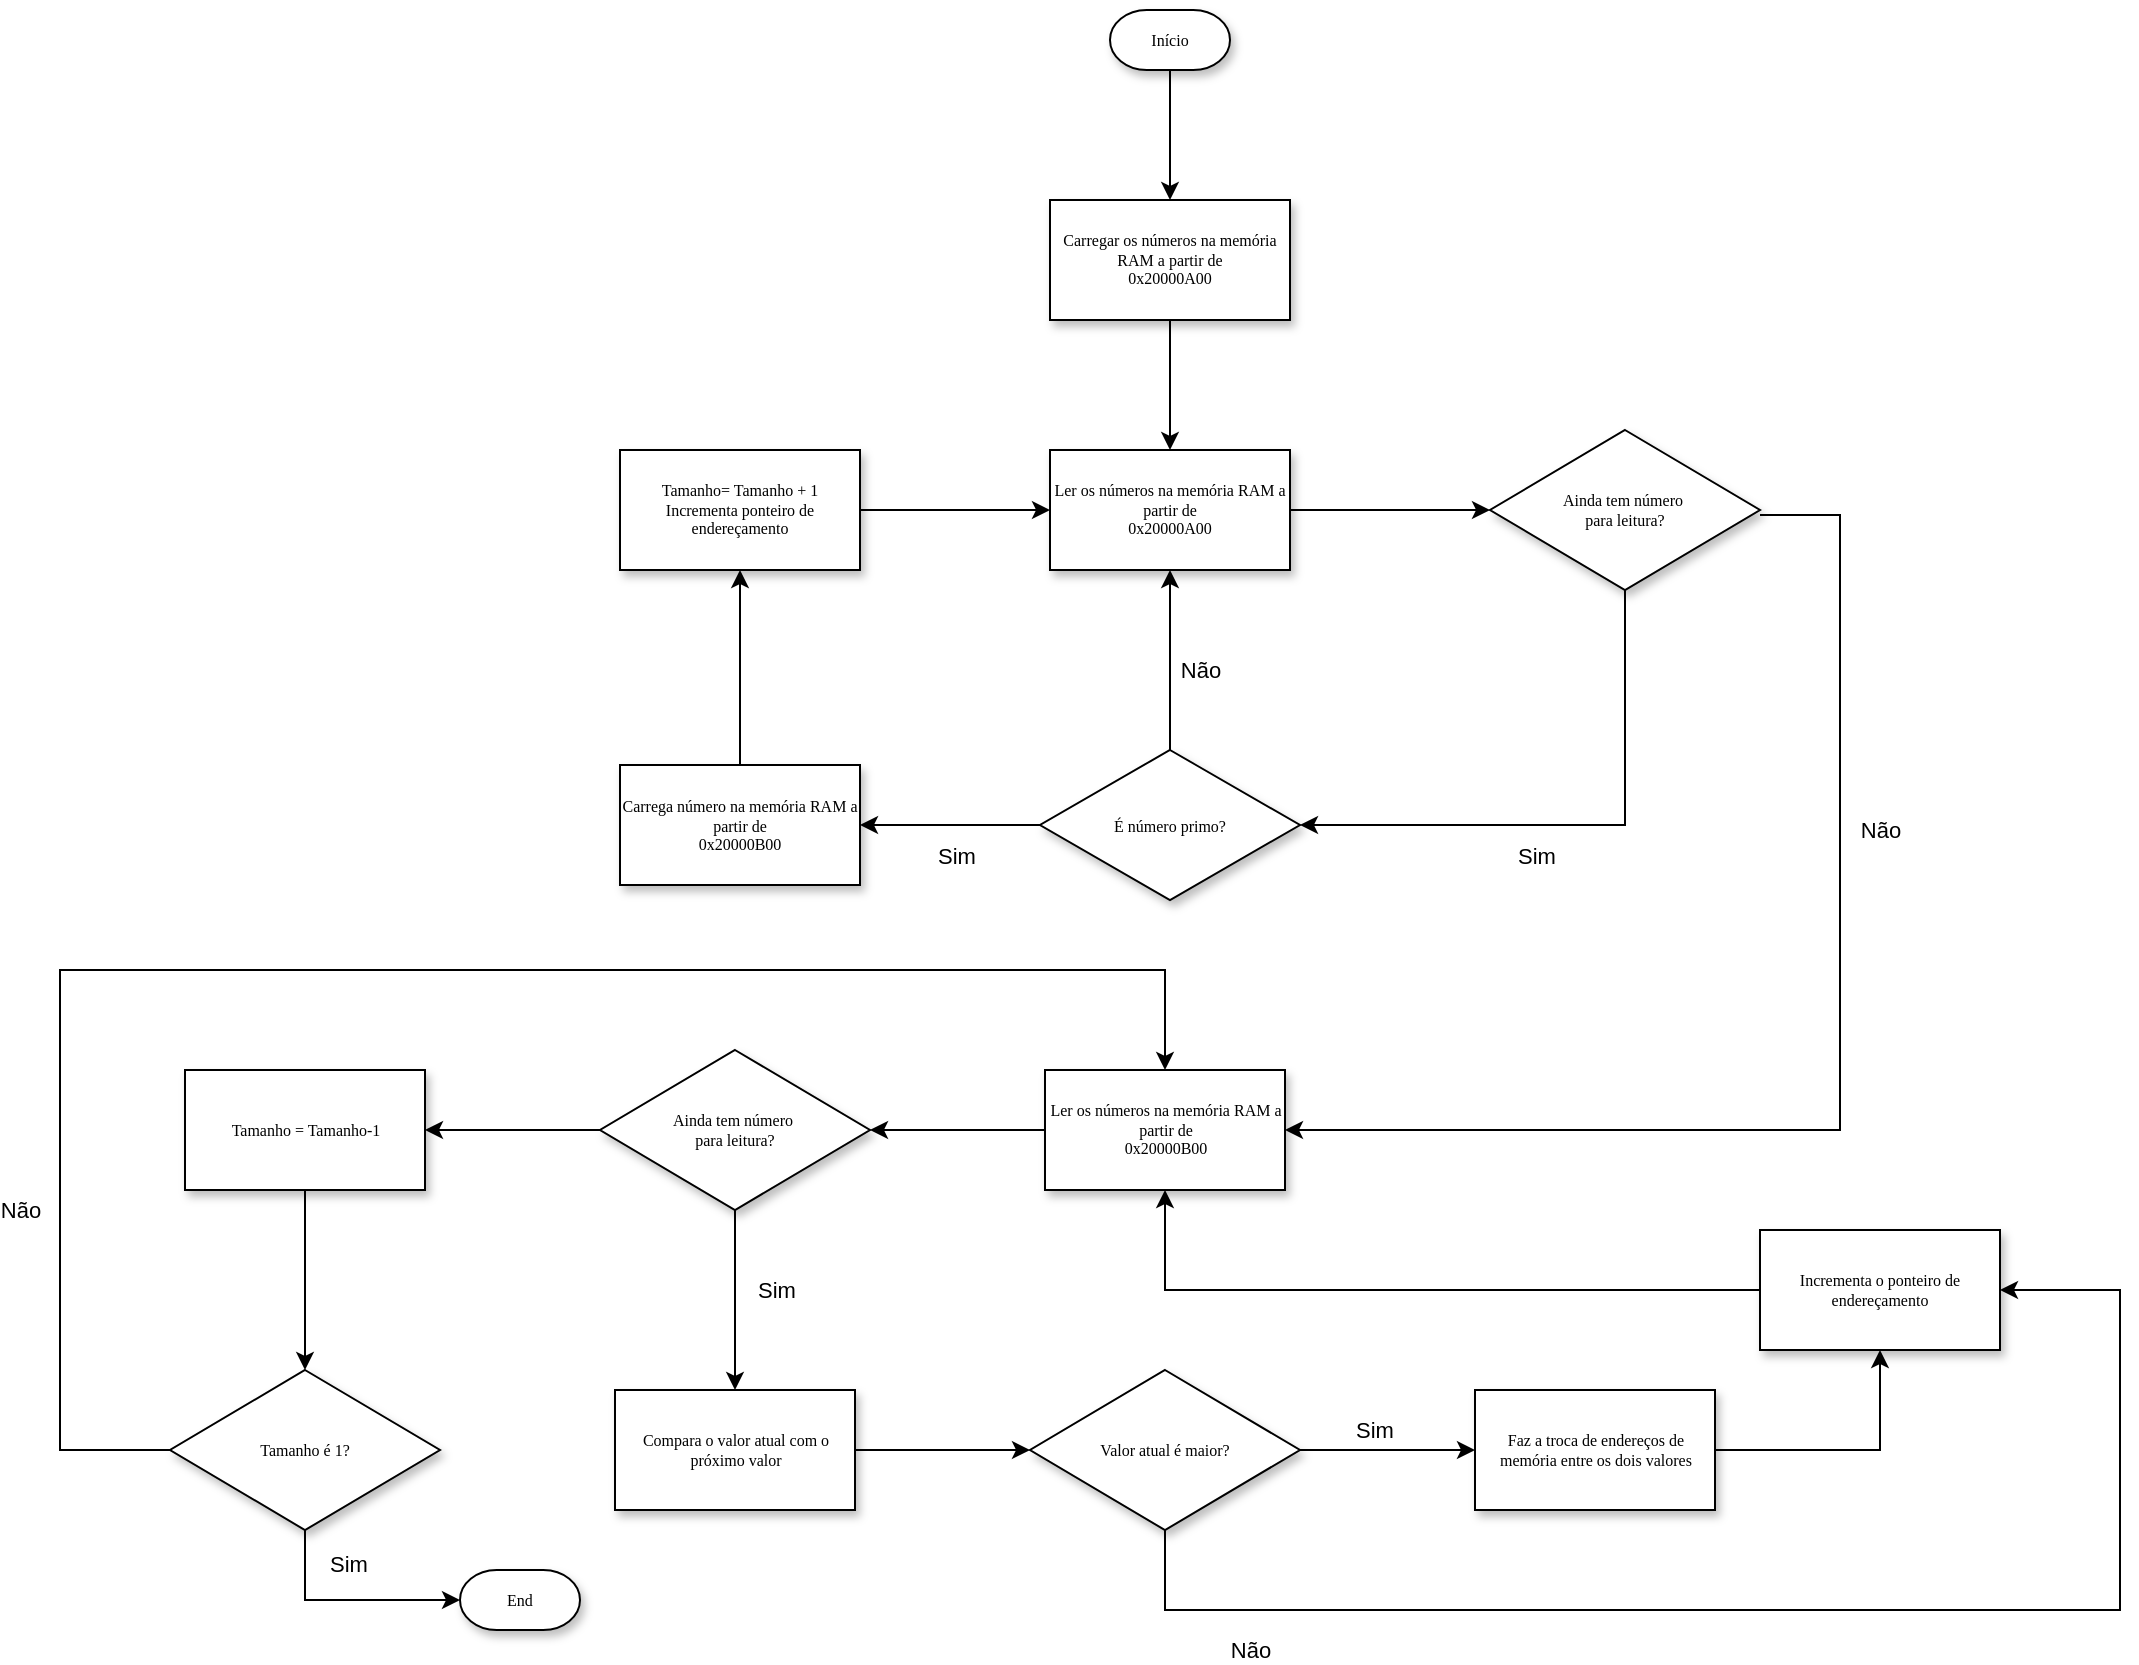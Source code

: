 <mxfile version="24.8.3">
  <diagram name="Page-1" id="edf60f1a-56cd-e834-aa8a-f176f3a09ee4">
    <mxGraphModel grid="1" page="1" gridSize="10" guides="1" tooltips="1" connect="1" arrows="1" fold="1" pageScale="1" pageWidth="1100" pageHeight="850" background="none" math="0" shadow="0">
      <root>
        <mxCell id="0" />
        <mxCell id="1" parent="0" />
        <mxCell id="60e70716793133e9-30" value="End" style="strokeWidth=1;html=1;shape=mxgraph.flowchart.terminator;whiteSpace=wrap;rounded=0;shadow=1;labelBackgroundColor=none;fontFamily=Verdana;fontSize=8;align=center;" vertex="1" parent="1">
          <mxGeometry x="250" y="800" width="60" height="30" as="geometry" />
        </mxCell>
        <mxCell id="GZTNOVOZV955t2aHJKfP-4" value="" style="edgeStyle=orthogonalEdgeStyle;rounded=0;orthogonalLoop=1;jettySize=auto;html=1;" edge="1" parent="1" source="GZTNOVOZV955t2aHJKfP-2" target="GZTNOVOZV955t2aHJKfP-3">
          <mxGeometry relative="1" as="geometry" />
        </mxCell>
        <mxCell id="GZTNOVOZV955t2aHJKfP-2" value="Início" style="strokeWidth=1;html=1;shape=mxgraph.flowchart.terminator;whiteSpace=wrap;rounded=0;shadow=1;labelBackgroundColor=none;fontFamily=Verdana;fontSize=8;align=center;" vertex="1" parent="1">
          <mxGeometry x="575" y="20" width="60" height="30" as="geometry" />
        </mxCell>
        <mxCell id="GZTNOVOZV955t2aHJKfP-17" value="" style="edgeStyle=orthogonalEdgeStyle;rounded=0;orthogonalLoop=1;jettySize=auto;html=1;" edge="1" parent="1" source="GZTNOVOZV955t2aHJKfP-3" target="GZTNOVOZV955t2aHJKfP-16">
          <mxGeometry relative="1" as="geometry" />
        </mxCell>
        <mxCell id="GZTNOVOZV955t2aHJKfP-3" value="Carregar os números na memória RAM a partir de&lt;div&gt;0x20000A00&lt;/div&gt;" style="whiteSpace=wrap;html=1;fontSize=8;fontFamily=Verdana;strokeWidth=1;rounded=0;shadow=1;labelBackgroundColor=none;" vertex="1" parent="1">
          <mxGeometry x="545" y="115" width="120" height="60" as="geometry" />
        </mxCell>
        <mxCell id="GZTNOVOZV955t2aHJKfP-14" value="Sim" style="edgeStyle=orthogonalEdgeStyle;rounded=0;orthogonalLoop=1;jettySize=auto;html=1;" edge="1" parent="1" source="GZTNOVOZV955t2aHJKfP-8" target="GZTNOVOZV955t2aHJKfP-13">
          <mxGeometry x="-0.059" y="15" relative="1" as="geometry">
            <mxPoint as="offset" />
          </mxGeometry>
        </mxCell>
        <mxCell id="GZTNOVOZV955t2aHJKfP-34" value="Não" style="edgeStyle=orthogonalEdgeStyle;rounded=0;orthogonalLoop=1;jettySize=auto;html=1;exitX=0.5;exitY=0;exitDx=0;exitDy=0;entryX=0.5;entryY=1;entryDx=0;entryDy=0;" edge="1" parent="1" source="GZTNOVOZV955t2aHJKfP-8" target="GZTNOVOZV955t2aHJKfP-16">
          <mxGeometry x="-0.111" y="-15" relative="1" as="geometry">
            <mxPoint as="offset" />
          </mxGeometry>
        </mxCell>
        <mxCell id="GZTNOVOZV955t2aHJKfP-8" value="É número primo?" style="rhombus;whiteSpace=wrap;html=1;fontSize=8;fontFamily=Verdana;strokeWidth=1;rounded=0;shadow=1;labelBackgroundColor=none;" vertex="1" parent="1">
          <mxGeometry x="540" y="390" width="130" height="75" as="geometry" />
        </mxCell>
        <mxCell id="GZTNOVOZV955t2aHJKfP-28" value="" style="edgeStyle=orthogonalEdgeStyle;rounded=0;orthogonalLoop=1;jettySize=auto;html=1;" edge="1" parent="1" source="GZTNOVOZV955t2aHJKfP-13" target="GZTNOVOZV955t2aHJKfP-27">
          <mxGeometry relative="1" as="geometry" />
        </mxCell>
        <mxCell id="GZTNOVOZV955t2aHJKfP-13" value="Carrega número na memória RAM a partir de&lt;div&gt;0x20000B00&lt;/div&gt;" style="whiteSpace=wrap;html=1;fontSize=8;fontFamily=Verdana;strokeWidth=1;rounded=0;shadow=1;labelBackgroundColor=none;" vertex="1" parent="1">
          <mxGeometry x="330" y="397.5" width="120" height="60" as="geometry" />
        </mxCell>
        <mxCell id="GZTNOVOZV955t2aHJKfP-20" value="" style="edgeStyle=orthogonalEdgeStyle;rounded=0;orthogonalLoop=1;jettySize=auto;html=1;" edge="1" parent="1" source="GZTNOVOZV955t2aHJKfP-16" target="GZTNOVOZV955t2aHJKfP-19">
          <mxGeometry relative="1" as="geometry" />
        </mxCell>
        <mxCell id="GZTNOVOZV955t2aHJKfP-16" value="Ler os números na memória RAM a partir de&lt;div&gt;0x20000A00&lt;/div&gt;" style="whiteSpace=wrap;html=1;fontSize=8;fontFamily=Verdana;strokeWidth=1;rounded=0;shadow=1;labelBackgroundColor=none;" vertex="1" parent="1">
          <mxGeometry x="545" y="240" width="120" height="60" as="geometry" />
        </mxCell>
        <mxCell id="GZTNOVOZV955t2aHJKfP-21" value="Sim" style="edgeStyle=orthogonalEdgeStyle;rounded=0;orthogonalLoop=1;jettySize=auto;html=1;exitX=0.5;exitY=1;exitDx=0;exitDy=0;entryX=1;entryY=0.5;entryDx=0;entryDy=0;" edge="1" parent="1" source="GZTNOVOZV955t2aHJKfP-19" target="GZTNOVOZV955t2aHJKfP-8">
          <mxGeometry x="0.16" y="15" relative="1" as="geometry">
            <mxPoint as="offset" />
          </mxGeometry>
        </mxCell>
        <mxCell id="GZTNOVOZV955t2aHJKfP-24" value="Não" style="edgeStyle=orthogonalEdgeStyle;rounded=0;orthogonalLoop=1;jettySize=auto;html=1;entryX=1;entryY=0.5;entryDx=0;entryDy=0;" edge="1" parent="1" target="GZTNOVOZV955t2aHJKfP-23">
          <mxGeometry x="-0.368" y="20" relative="1" as="geometry">
            <mxPoint x="900" y="272.5" as="sourcePoint" />
            <mxPoint x="662.5" y="582.5" as="targetPoint" />
            <Array as="points">
              <mxPoint x="940" y="273" />
              <mxPoint x="940" y="580" />
            </Array>
            <mxPoint as="offset" />
          </mxGeometry>
        </mxCell>
        <mxCell id="GZTNOVOZV955t2aHJKfP-19" value="Ainda tem número&amp;nbsp;&lt;div&gt;para leitura?&lt;/div&gt;" style="rhombus;whiteSpace=wrap;html=1;fontSize=8;fontFamily=Verdana;strokeWidth=1;rounded=0;shadow=1;labelBackgroundColor=none;" vertex="1" parent="1">
          <mxGeometry x="765" y="230" width="135" height="80" as="geometry" />
        </mxCell>
        <mxCell id="GZTNOVOZV955t2aHJKfP-31" style="edgeStyle=orthogonalEdgeStyle;rounded=0;orthogonalLoop=1;jettySize=auto;html=1;exitX=0;exitY=0.5;exitDx=0;exitDy=0;entryX=1;entryY=0.5;entryDx=0;entryDy=0;" edge="1" parent="1" source="GZTNOVOZV955t2aHJKfP-23" target="GZTNOVOZV955t2aHJKfP-30">
          <mxGeometry relative="1" as="geometry" />
        </mxCell>
        <mxCell id="GZTNOVOZV955t2aHJKfP-23" value="Ler os números na memória RAM a partir de&lt;div&gt;0x20000B00&lt;/div&gt;" style="whiteSpace=wrap;html=1;fontSize=8;fontFamily=Verdana;strokeWidth=1;rounded=0;shadow=1;labelBackgroundColor=none;" vertex="1" parent="1">
          <mxGeometry x="542.5" y="550" width="120" height="60" as="geometry" />
        </mxCell>
        <mxCell id="GZTNOVOZV955t2aHJKfP-29" style="edgeStyle=orthogonalEdgeStyle;rounded=0;orthogonalLoop=1;jettySize=auto;html=1;exitX=1;exitY=0.5;exitDx=0;exitDy=0;entryX=0;entryY=0.5;entryDx=0;entryDy=0;" edge="1" parent="1" source="GZTNOVOZV955t2aHJKfP-27" target="GZTNOVOZV955t2aHJKfP-16">
          <mxGeometry relative="1" as="geometry" />
        </mxCell>
        <mxCell id="GZTNOVOZV955t2aHJKfP-27" value="Tamanho= Tamanho + 1&lt;div&gt;Incrementa ponteiro de endereçamento&lt;/div&gt;" style="whiteSpace=wrap;html=1;fontSize=8;fontFamily=Verdana;strokeWidth=1;rounded=0;shadow=1;labelBackgroundColor=none;" vertex="1" parent="1">
          <mxGeometry x="330" y="240" width="120" height="60" as="geometry" />
        </mxCell>
        <mxCell id="GZTNOVOZV955t2aHJKfP-36" value="Sim" style="edgeStyle=orthogonalEdgeStyle;rounded=0;orthogonalLoop=1;jettySize=auto;html=1;" edge="1" parent="1" source="GZTNOVOZV955t2aHJKfP-30" target="GZTNOVOZV955t2aHJKfP-35">
          <mxGeometry x="-0.111" y="20" relative="1" as="geometry">
            <mxPoint as="offset" />
          </mxGeometry>
        </mxCell>
        <mxCell id="GZTNOVOZV955t2aHJKfP-53" value="" style="edgeStyle=orthogonalEdgeStyle;rounded=0;orthogonalLoop=1;jettySize=auto;html=1;" edge="1" parent="1" source="GZTNOVOZV955t2aHJKfP-30" target="GZTNOVOZV955t2aHJKfP-52">
          <mxGeometry relative="1" as="geometry" />
        </mxCell>
        <mxCell id="GZTNOVOZV955t2aHJKfP-30" value="Ainda tem número&amp;nbsp;&lt;div&gt;para leitura?&lt;/div&gt;" style="rhombus;whiteSpace=wrap;html=1;fontSize=8;fontFamily=Verdana;strokeWidth=1;rounded=0;shadow=1;labelBackgroundColor=none;" vertex="1" parent="1">
          <mxGeometry x="320" y="540" width="135" height="80" as="geometry" />
        </mxCell>
        <mxCell id="GZTNOVOZV955t2aHJKfP-32" style="edgeStyle=orthogonalEdgeStyle;rounded=0;orthogonalLoop=1;jettySize=auto;html=1;exitX=0.5;exitY=1;exitDx=0;exitDy=0;" edge="1" parent="1" source="GZTNOVOZV955t2aHJKfP-13" target="GZTNOVOZV955t2aHJKfP-13">
          <mxGeometry relative="1" as="geometry" />
        </mxCell>
        <mxCell id="GZTNOVOZV955t2aHJKfP-39" style="edgeStyle=orthogonalEdgeStyle;rounded=0;orthogonalLoop=1;jettySize=auto;html=1;exitX=1;exitY=0.5;exitDx=0;exitDy=0;entryX=0;entryY=0.5;entryDx=0;entryDy=0;" edge="1" parent="1" source="GZTNOVOZV955t2aHJKfP-35" target="GZTNOVOZV955t2aHJKfP-38">
          <mxGeometry relative="1" as="geometry" />
        </mxCell>
        <mxCell id="GZTNOVOZV955t2aHJKfP-35" value="Compara o valor atual com o próximo valor" style="whiteSpace=wrap;html=1;fontSize=8;fontFamily=Verdana;strokeWidth=1;rounded=0;shadow=1;labelBackgroundColor=none;" vertex="1" parent="1">
          <mxGeometry x="327.5" y="710" width="120" height="60" as="geometry" />
        </mxCell>
        <mxCell id="GZTNOVOZV955t2aHJKfP-43" value="" style="edgeStyle=orthogonalEdgeStyle;rounded=0;orthogonalLoop=1;jettySize=auto;html=1;" edge="1" parent="1" source="GZTNOVOZV955t2aHJKfP-38" target="GZTNOVOZV955t2aHJKfP-42">
          <mxGeometry relative="1" as="geometry" />
        </mxCell>
        <mxCell id="GZTNOVOZV955t2aHJKfP-44" value="Sim" style="edgeLabel;html=1;align=center;verticalAlign=middle;resizable=0;points=[];" connectable="0" vertex="1" parent="GZTNOVOZV955t2aHJKfP-43">
          <mxGeometry x="-0.173" y="3" relative="1" as="geometry">
            <mxPoint x="1" y="-7" as="offset" />
          </mxGeometry>
        </mxCell>
        <mxCell id="GZTNOVOZV955t2aHJKfP-49" value="Não" style="edgeStyle=orthogonalEdgeStyle;rounded=0;orthogonalLoop=1;jettySize=auto;html=1;exitX=0.5;exitY=1;exitDx=0;exitDy=0;entryX=1;entryY=0.5;entryDx=0;entryDy=0;" edge="1" parent="1" source="GZTNOVOZV955t2aHJKfP-38" target="GZTNOVOZV955t2aHJKfP-47">
          <mxGeometry x="-0.778" y="-20" relative="1" as="geometry">
            <Array as="points">
              <mxPoint x="603" y="820" />
              <mxPoint x="1080" y="820" />
              <mxPoint x="1080" y="660" />
            </Array>
            <mxPoint as="offset" />
          </mxGeometry>
        </mxCell>
        <mxCell id="GZTNOVOZV955t2aHJKfP-38" value="Valor atual é maior?" style="rhombus;whiteSpace=wrap;html=1;fontSize=8;fontFamily=Verdana;strokeWidth=1;rounded=0;shadow=1;labelBackgroundColor=none;" vertex="1" parent="1">
          <mxGeometry x="535" y="700" width="135" height="80" as="geometry" />
        </mxCell>
        <mxCell id="GZTNOVOZV955t2aHJKfP-50" style="edgeStyle=orthogonalEdgeStyle;rounded=0;orthogonalLoop=1;jettySize=auto;html=1;exitX=1;exitY=0.5;exitDx=0;exitDy=0;entryX=0.5;entryY=1;entryDx=0;entryDy=0;" edge="1" parent="1" source="GZTNOVOZV955t2aHJKfP-42" target="GZTNOVOZV955t2aHJKfP-47">
          <mxGeometry relative="1" as="geometry" />
        </mxCell>
        <mxCell id="GZTNOVOZV955t2aHJKfP-42" value="Faz a troca de endereços de memória entre os dois valores" style="whiteSpace=wrap;html=1;fontSize=8;fontFamily=Verdana;strokeWidth=1;rounded=0;shadow=1;labelBackgroundColor=none;" vertex="1" parent="1">
          <mxGeometry x="757.5" y="710" width="120" height="60" as="geometry" />
        </mxCell>
        <mxCell id="GZTNOVOZV955t2aHJKfP-51" style="edgeStyle=orthogonalEdgeStyle;rounded=0;orthogonalLoop=1;jettySize=auto;html=1;exitX=0;exitY=0.5;exitDx=0;exitDy=0;entryX=0.5;entryY=1;entryDx=0;entryDy=0;" edge="1" parent="1" source="GZTNOVOZV955t2aHJKfP-47" target="GZTNOVOZV955t2aHJKfP-23">
          <mxGeometry relative="1" as="geometry" />
        </mxCell>
        <mxCell id="GZTNOVOZV955t2aHJKfP-47" value="Incrementa o ponteiro de endereçamento" style="whiteSpace=wrap;html=1;fontSize=8;fontFamily=Verdana;strokeWidth=1;rounded=0;shadow=1;labelBackgroundColor=none;" vertex="1" parent="1">
          <mxGeometry x="900" y="630" width="120" height="60" as="geometry" />
        </mxCell>
        <mxCell id="GZTNOVOZV955t2aHJKfP-59" style="edgeStyle=orthogonalEdgeStyle;rounded=0;orthogonalLoop=1;jettySize=auto;html=1;exitX=0.5;exitY=1;exitDx=0;exitDy=0;entryX=0.5;entryY=0;entryDx=0;entryDy=0;" edge="1" parent="1" source="GZTNOVOZV955t2aHJKfP-52" target="GZTNOVOZV955t2aHJKfP-56">
          <mxGeometry relative="1" as="geometry" />
        </mxCell>
        <mxCell id="GZTNOVOZV955t2aHJKfP-52" value="Tamanho = Tamanho-1" style="whiteSpace=wrap;html=1;fontSize=8;fontFamily=Verdana;strokeWidth=1;rounded=0;shadow=1;labelBackgroundColor=none;" vertex="1" parent="1">
          <mxGeometry x="112.5" y="550" width="120" height="60" as="geometry" />
        </mxCell>
        <mxCell id="GZTNOVOZV955t2aHJKfP-58" value="Não" style="edgeStyle=orthogonalEdgeStyle;rounded=0;orthogonalLoop=1;jettySize=auto;html=1;exitX=0;exitY=0.5;exitDx=0;exitDy=0;entryX=0.5;entryY=0;entryDx=0;entryDy=0;" edge="1" parent="1" source="GZTNOVOZV955t2aHJKfP-56" target="GZTNOVOZV955t2aHJKfP-23">
          <mxGeometry x="-0.61" y="20" relative="1" as="geometry">
            <Array as="points">
              <mxPoint x="50" y="740" />
              <mxPoint x="50" y="500" />
              <mxPoint x="603" y="500" />
            </Array>
            <mxPoint as="offset" />
          </mxGeometry>
        </mxCell>
        <mxCell id="GZTNOVOZV955t2aHJKfP-56" value="Tamanho é 1?" style="rhombus;whiteSpace=wrap;html=1;fontSize=8;fontFamily=Verdana;strokeWidth=1;rounded=0;shadow=1;labelBackgroundColor=none;" vertex="1" parent="1">
          <mxGeometry x="105" y="700" width="135" height="80" as="geometry" />
        </mxCell>
        <mxCell id="GZTNOVOZV955t2aHJKfP-57" value="Sim" style="edgeStyle=orthogonalEdgeStyle;rounded=0;orthogonalLoop=1;jettySize=auto;html=1;exitX=0.5;exitY=1;exitDx=0;exitDy=0;entryX=0;entryY=0.5;entryDx=0;entryDy=0;entryPerimeter=0;" edge="1" parent="1" source="GZTNOVOZV955t2aHJKfP-56" target="60e70716793133e9-30">
          <mxGeometry y="18" relative="1" as="geometry">
            <mxPoint as="offset" />
          </mxGeometry>
        </mxCell>
      </root>
    </mxGraphModel>
  </diagram>
</mxfile>

